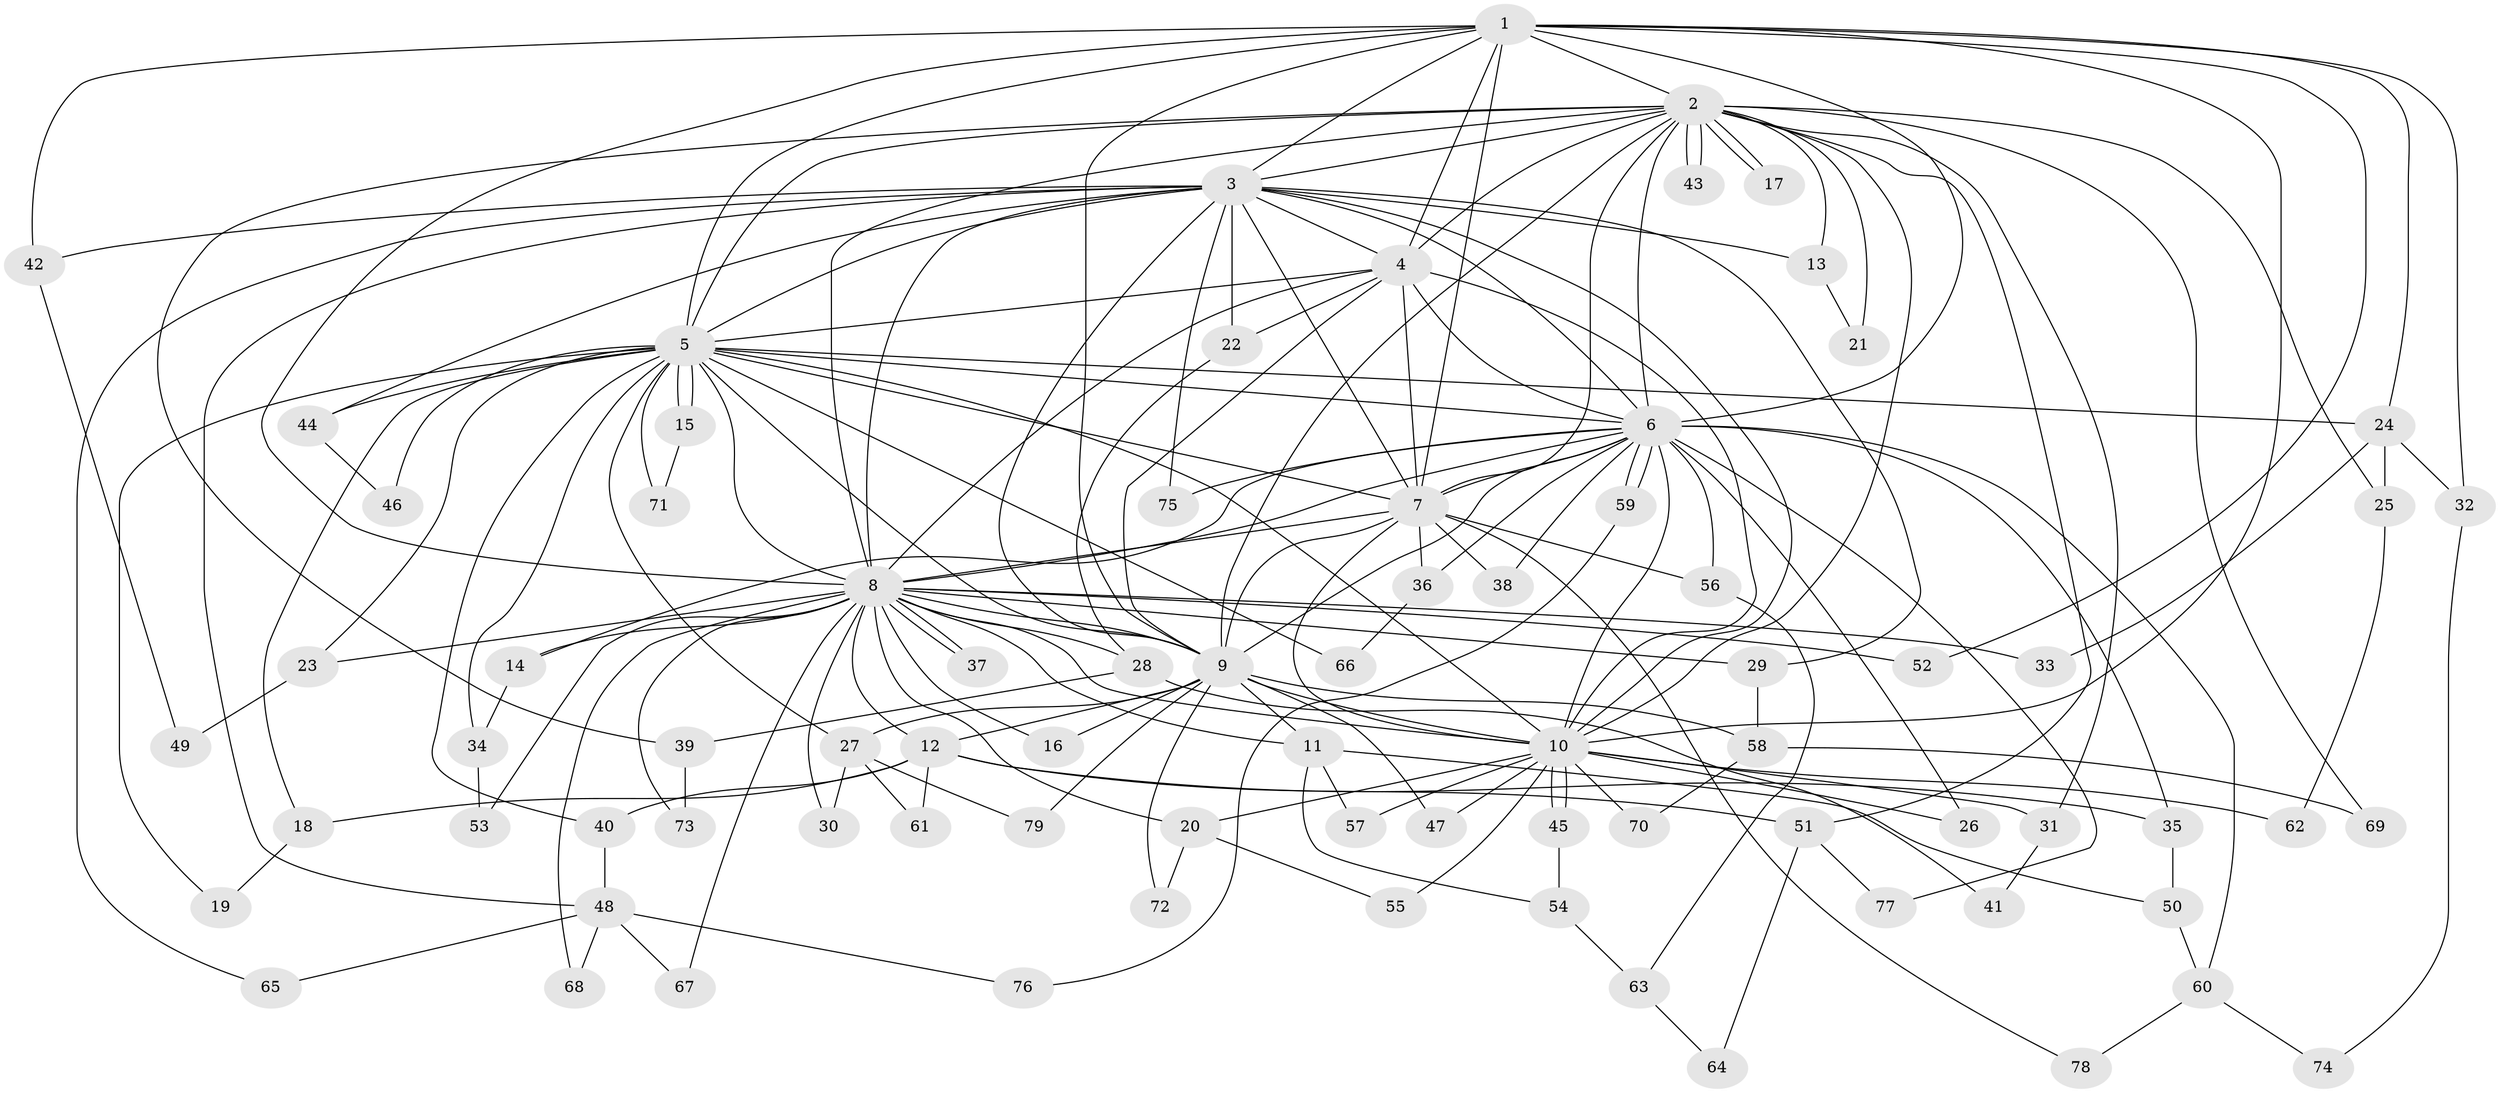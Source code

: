 // coarse degree distribution, {16: 0.041666666666666664, 17: 0.020833333333333332, 12: 0.020833333333333332, 21: 0.020833333333333332, 15: 0.020833333333333332, 1: 0.08333333333333333, 2: 0.2708333333333333, 3: 0.22916666666666666, 5: 0.10416666666666667, 14: 0.041666666666666664, 8: 0.020833333333333332, 4: 0.10416666666666667, 11: 0.020833333333333332}
// Generated by graph-tools (version 1.1) at 2025/36/03/04/25 23:36:26]
// undirected, 79 vertices, 183 edges
graph export_dot {
  node [color=gray90,style=filled];
  1;
  2;
  3;
  4;
  5;
  6;
  7;
  8;
  9;
  10;
  11;
  12;
  13;
  14;
  15;
  16;
  17;
  18;
  19;
  20;
  21;
  22;
  23;
  24;
  25;
  26;
  27;
  28;
  29;
  30;
  31;
  32;
  33;
  34;
  35;
  36;
  37;
  38;
  39;
  40;
  41;
  42;
  43;
  44;
  45;
  46;
  47;
  48;
  49;
  50;
  51;
  52;
  53;
  54;
  55;
  56;
  57;
  58;
  59;
  60;
  61;
  62;
  63;
  64;
  65;
  66;
  67;
  68;
  69;
  70;
  71;
  72;
  73;
  74;
  75;
  76;
  77;
  78;
  79;
  1 -- 2;
  1 -- 3;
  1 -- 4;
  1 -- 5;
  1 -- 6;
  1 -- 7;
  1 -- 8;
  1 -- 9;
  1 -- 10;
  1 -- 24;
  1 -- 32;
  1 -- 42;
  1 -- 52;
  2 -- 3;
  2 -- 4;
  2 -- 5;
  2 -- 6;
  2 -- 7;
  2 -- 8;
  2 -- 9;
  2 -- 10;
  2 -- 13;
  2 -- 17;
  2 -- 17;
  2 -- 21;
  2 -- 25;
  2 -- 31;
  2 -- 39;
  2 -- 43;
  2 -- 43;
  2 -- 51;
  2 -- 69;
  3 -- 4;
  3 -- 5;
  3 -- 6;
  3 -- 7;
  3 -- 8;
  3 -- 9;
  3 -- 10;
  3 -- 13;
  3 -- 22;
  3 -- 29;
  3 -- 42;
  3 -- 44;
  3 -- 48;
  3 -- 65;
  3 -- 75;
  4 -- 5;
  4 -- 6;
  4 -- 7;
  4 -- 8;
  4 -- 9;
  4 -- 10;
  4 -- 22;
  5 -- 6;
  5 -- 7;
  5 -- 8;
  5 -- 9;
  5 -- 10;
  5 -- 15;
  5 -- 15;
  5 -- 18;
  5 -- 19;
  5 -- 23;
  5 -- 24;
  5 -- 27;
  5 -- 34;
  5 -- 40;
  5 -- 44;
  5 -- 46;
  5 -- 66;
  5 -- 71;
  6 -- 7;
  6 -- 8;
  6 -- 9;
  6 -- 10;
  6 -- 14;
  6 -- 26;
  6 -- 35;
  6 -- 36;
  6 -- 38;
  6 -- 56;
  6 -- 59;
  6 -- 59;
  6 -- 60;
  6 -- 75;
  6 -- 77;
  7 -- 8;
  7 -- 9;
  7 -- 10;
  7 -- 36;
  7 -- 38;
  7 -- 56;
  7 -- 78;
  8 -- 9;
  8 -- 10;
  8 -- 11;
  8 -- 12;
  8 -- 14;
  8 -- 16;
  8 -- 20;
  8 -- 23;
  8 -- 28;
  8 -- 29;
  8 -- 30;
  8 -- 33;
  8 -- 37;
  8 -- 37;
  8 -- 52;
  8 -- 53;
  8 -- 67;
  8 -- 68;
  8 -- 73;
  9 -- 10;
  9 -- 11;
  9 -- 12;
  9 -- 16;
  9 -- 27;
  9 -- 47;
  9 -- 58;
  9 -- 72;
  9 -- 79;
  10 -- 20;
  10 -- 26;
  10 -- 31;
  10 -- 45;
  10 -- 45;
  10 -- 47;
  10 -- 55;
  10 -- 57;
  10 -- 62;
  10 -- 70;
  11 -- 50;
  11 -- 54;
  11 -- 57;
  12 -- 18;
  12 -- 35;
  12 -- 40;
  12 -- 51;
  12 -- 61;
  13 -- 21;
  14 -- 34;
  15 -- 71;
  18 -- 19;
  20 -- 55;
  20 -- 72;
  22 -- 28;
  23 -- 49;
  24 -- 25;
  24 -- 32;
  24 -- 33;
  25 -- 62;
  27 -- 30;
  27 -- 61;
  27 -- 79;
  28 -- 39;
  28 -- 41;
  29 -- 58;
  31 -- 41;
  32 -- 74;
  34 -- 53;
  35 -- 50;
  36 -- 66;
  39 -- 73;
  40 -- 48;
  42 -- 49;
  44 -- 46;
  45 -- 54;
  48 -- 65;
  48 -- 67;
  48 -- 68;
  48 -- 76;
  50 -- 60;
  51 -- 64;
  51 -- 77;
  54 -- 63;
  56 -- 63;
  58 -- 69;
  58 -- 70;
  59 -- 76;
  60 -- 74;
  60 -- 78;
  63 -- 64;
}
